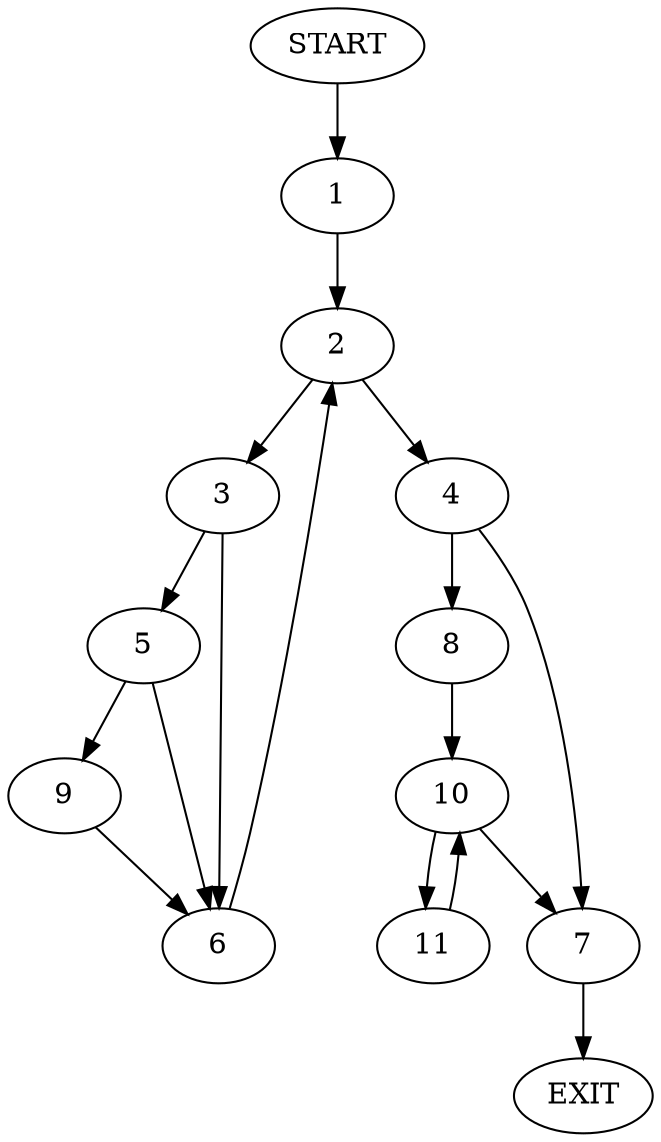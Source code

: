digraph {
0 [label="START"]
12 [label="EXIT"]
0 -> 1
1 -> 2
2 -> 3
2 -> 4
3 -> 5
3 -> 6
4 -> 7
4 -> 8
5 -> 9
5 -> 6
6 -> 2
9 -> 6
8 -> 10
7 -> 12
10 -> 7
10 -> 11
11 -> 10
}
